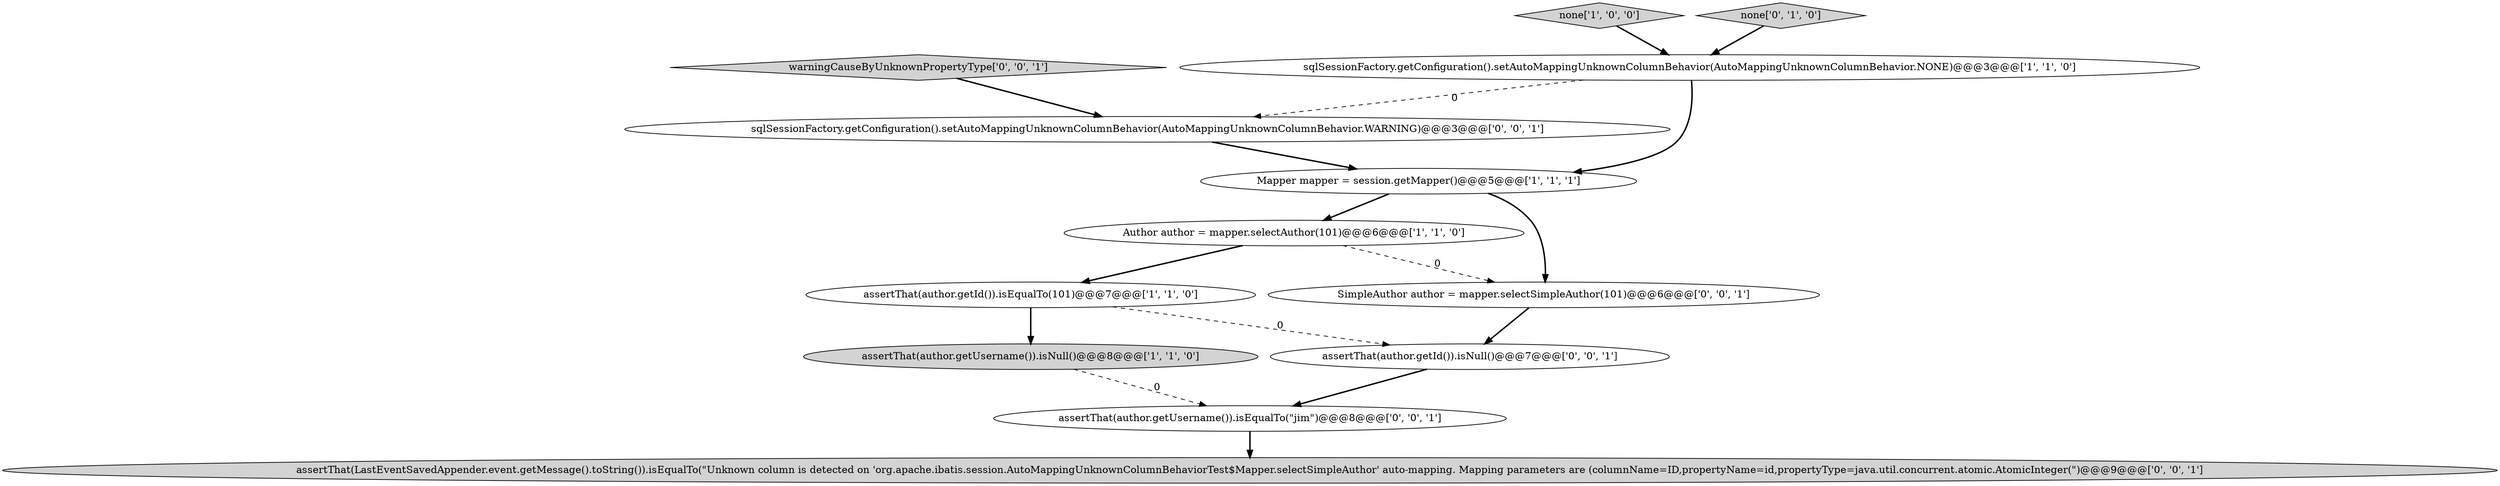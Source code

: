 digraph {
3 [style = filled, label = "Mapper mapper = session.getMapper()@@@5@@@['1', '1', '1']", fillcolor = white, shape = ellipse image = "AAA0AAABBB1BBB"];
10 [style = filled, label = "assertThat(LastEventSavedAppender.event.getMessage().toString()).isEqualTo(\"Unknown column is detected on 'org.apache.ibatis.session.AutoMappingUnknownColumnBehaviorTest$Mapper.selectSimpleAuthor' auto-mapping. Mapping parameters are (columnName=ID,propertyName=id,propertyType=java.util.concurrent.atomic.AtomicInteger(\")@@@9@@@['0', '0', '1']", fillcolor = lightgray, shape = ellipse image = "AAA0AAABBB3BBB"];
0 [style = filled, label = "sqlSessionFactory.getConfiguration().setAutoMappingUnknownColumnBehavior(AutoMappingUnknownColumnBehavior.NONE)@@@3@@@['1', '1', '0']", fillcolor = white, shape = ellipse image = "AAA0AAABBB1BBB"];
9 [style = filled, label = "assertThat(author.getUsername()).isEqualTo(\"jim\")@@@8@@@['0', '0', '1']", fillcolor = white, shape = ellipse image = "AAA0AAABBB3BBB"];
5 [style = filled, label = "none['1', '0', '0']", fillcolor = lightgray, shape = diamond image = "AAA0AAABBB1BBB"];
4 [style = filled, label = "assertThat(author.getUsername()).isNull()@@@8@@@['1', '1', '0']", fillcolor = lightgray, shape = ellipse image = "AAA0AAABBB1BBB"];
7 [style = filled, label = "assertThat(author.getId()).isNull()@@@7@@@['0', '0', '1']", fillcolor = white, shape = ellipse image = "AAA0AAABBB3BBB"];
6 [style = filled, label = "none['0', '1', '0']", fillcolor = lightgray, shape = diamond image = "AAA0AAABBB2BBB"];
12 [style = filled, label = "warningCauseByUnknownPropertyType['0', '0', '1']", fillcolor = lightgray, shape = diamond image = "AAA0AAABBB3BBB"];
1 [style = filled, label = "Author author = mapper.selectAuthor(101)@@@6@@@['1', '1', '0']", fillcolor = white, shape = ellipse image = "AAA0AAABBB1BBB"];
2 [style = filled, label = "assertThat(author.getId()).isEqualTo(101)@@@7@@@['1', '1', '0']", fillcolor = white, shape = ellipse image = "AAA0AAABBB1BBB"];
8 [style = filled, label = "SimpleAuthor author = mapper.selectSimpleAuthor(101)@@@6@@@['0', '0', '1']", fillcolor = white, shape = ellipse image = "AAA0AAABBB3BBB"];
11 [style = filled, label = "sqlSessionFactory.getConfiguration().setAutoMappingUnknownColumnBehavior(AutoMappingUnknownColumnBehavior.WARNING)@@@3@@@['0', '0', '1']", fillcolor = white, shape = ellipse image = "AAA0AAABBB3BBB"];
0->3 [style = bold, label=""];
7->9 [style = bold, label=""];
1->8 [style = dashed, label="0"];
4->9 [style = dashed, label="0"];
1->2 [style = bold, label=""];
0->11 [style = dashed, label="0"];
6->0 [style = bold, label=""];
9->10 [style = bold, label=""];
5->0 [style = bold, label=""];
3->1 [style = bold, label=""];
11->3 [style = bold, label=""];
2->7 [style = dashed, label="0"];
2->4 [style = bold, label=""];
3->8 [style = bold, label=""];
8->7 [style = bold, label=""];
12->11 [style = bold, label=""];
}
